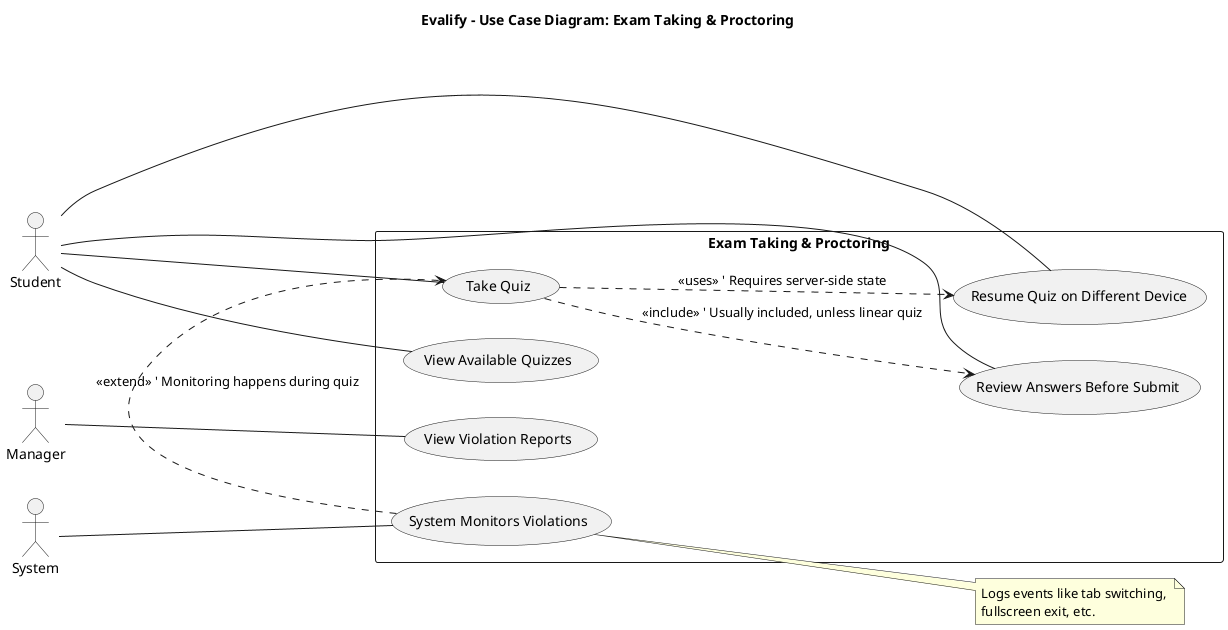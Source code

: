 @startuml Exam_Tracking_Proctoring
title Evalify - Use Case Diagram: Exam Taking & Proctoring

left to right direction

actor Student
actor Manager
actor System

rectangle "Exam Taking & Proctoring" {
  usecase "View Available Quizzes" as UC_ViewAvailable
  usecase "Take Quiz" as UC_TakeQuiz
  usecase "Resume Quiz on Different Device" as UC_ResumeQuiz
  usecase "Review Answers Before Submit" as UC_ReviewAnswers
  usecase "System Monitors Violations" as UC_MonitorViolations
  usecase "View Violation Reports" as UC_ViewViolations
}

Student -- UC_ViewAvailable
Student -- UC_TakeQuiz
Student -- UC_ResumeQuiz
Student -- UC_ReviewAnswers

System -- UC_MonitorViolations
UC_MonitorViolations .> UC_TakeQuiz : <<extend>> ' Monitoring happens during quiz

Manager -- UC_ViewViolations

UC_TakeQuiz ..> UC_ResumeQuiz : <<uses>> ' Requires server-side state
UC_TakeQuiz ..> UC_ReviewAnswers : <<include>> ' Usually included, unless linear quiz

note right of UC_MonitorViolations : Logs events like tab switching, \nfullscreen exit, etc.

@enduml